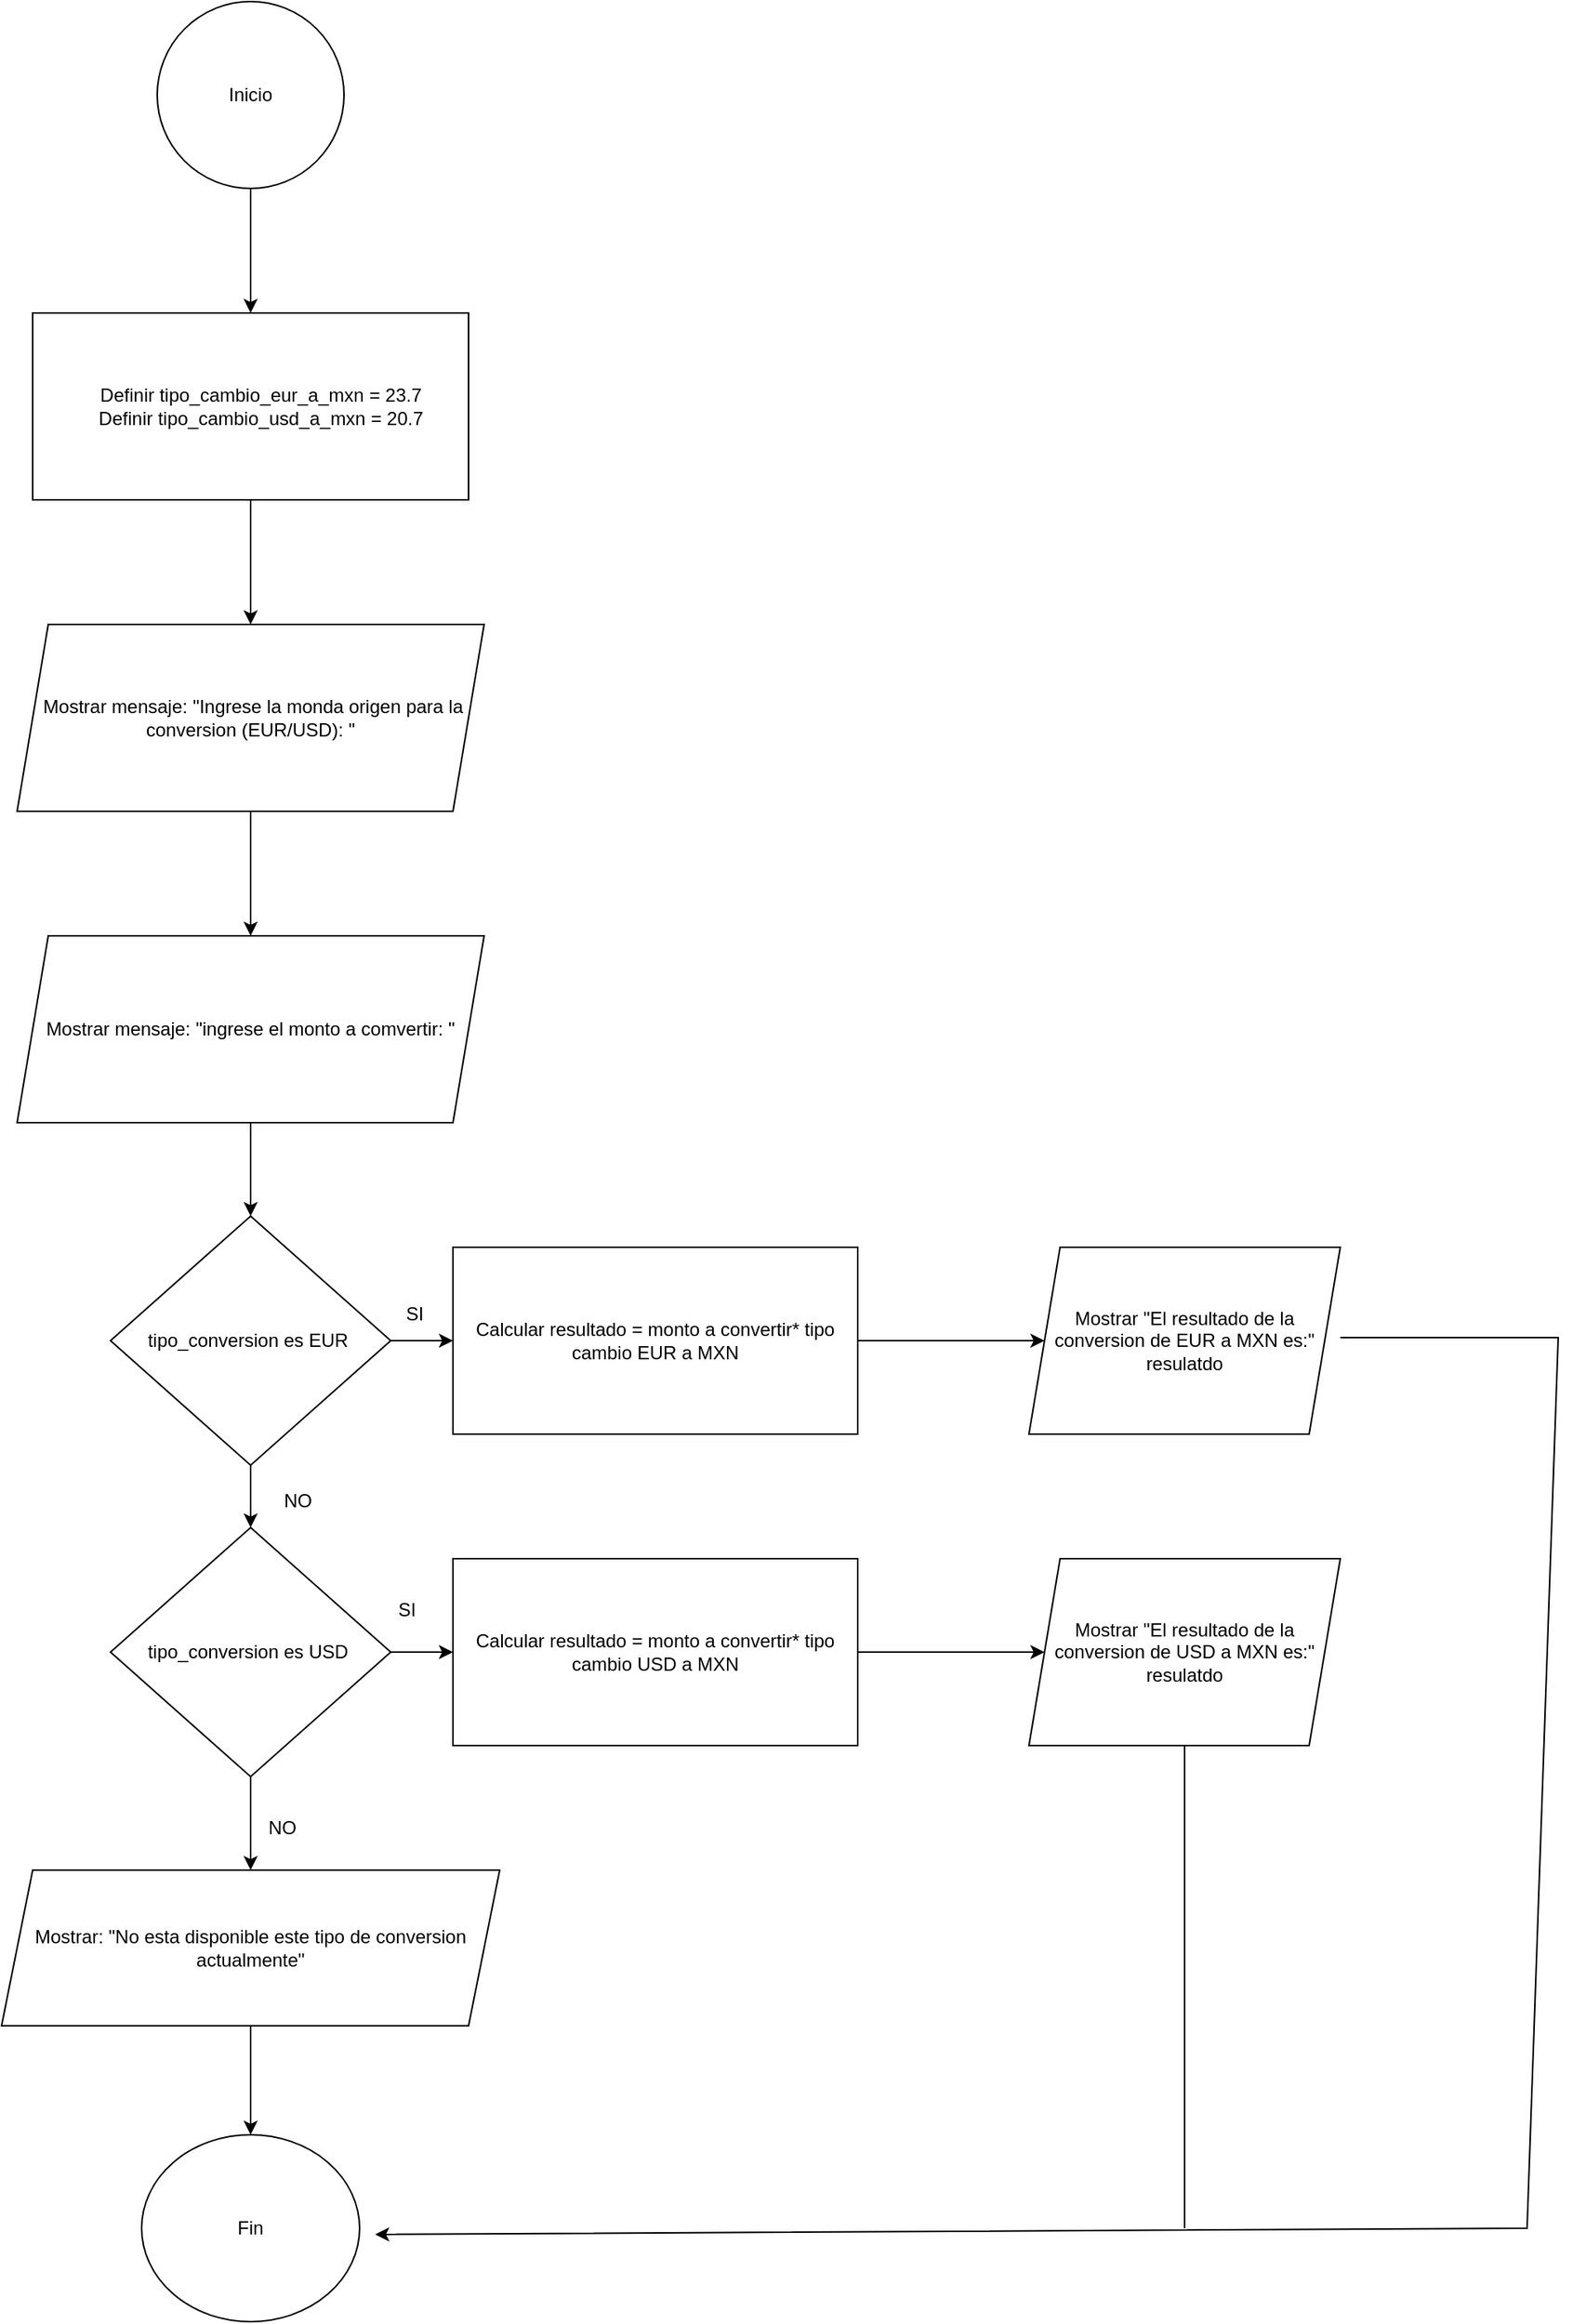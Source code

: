 <mxfile version="25.0.3">
  <diagram name="Page-1" id="c2Be-DUU_uUGDb-m0DUB">
    <mxGraphModel dx="786" dy="511" grid="1" gridSize="10" guides="1" tooltips="1" connect="1" arrows="1" fold="1" page="1" pageScale="1" pageWidth="850" pageHeight="1100" math="0" shadow="0">
      <root>
        <mxCell id="0" />
        <mxCell id="1" parent="0" />
        <mxCell id="1GA_BE7uCBG8FZZ6d8qf-3" value="" style="edgeStyle=orthogonalEdgeStyle;rounded=0;orthogonalLoop=1;jettySize=auto;html=1;" edge="1" parent="1" source="1GA_BE7uCBG8FZZ6d8qf-1" target="1GA_BE7uCBG8FZZ6d8qf-2">
          <mxGeometry relative="1" as="geometry" />
        </mxCell>
        <mxCell id="1GA_BE7uCBG8FZZ6d8qf-1" value="Inicio" style="ellipse;whiteSpace=wrap;html=1;aspect=fixed;" vertex="1" parent="1">
          <mxGeometry x="280" width="120" height="120" as="geometry" />
        </mxCell>
        <mxCell id="1GA_BE7uCBG8FZZ6d8qf-5" value="" style="edgeStyle=orthogonalEdgeStyle;rounded=0;orthogonalLoop=1;jettySize=auto;html=1;" edge="1" parent="1" source="1GA_BE7uCBG8FZZ6d8qf-2" target="1GA_BE7uCBG8FZZ6d8qf-4">
          <mxGeometry relative="1" as="geometry" />
        </mxCell>
        <mxCell id="1GA_BE7uCBG8FZZ6d8qf-2" value="&lt;div&gt;&amp;nbsp; &amp;nbsp; Definir tipo_cambio_eur_a_mxn = 23.7&lt;/div&gt;&lt;div&gt;&amp;nbsp; &amp;nbsp; Definir tipo_cambio_usd_a_mxn = 20.7&lt;/div&gt;" style="whiteSpace=wrap;html=1;" vertex="1" parent="1">
          <mxGeometry x="200" y="200" width="280" height="120" as="geometry" />
        </mxCell>
        <mxCell id="1GA_BE7uCBG8FZZ6d8qf-9" value="" style="edgeStyle=orthogonalEdgeStyle;rounded=0;orthogonalLoop=1;jettySize=auto;html=1;" edge="1" parent="1" source="1GA_BE7uCBG8FZZ6d8qf-4" target="1GA_BE7uCBG8FZZ6d8qf-8">
          <mxGeometry relative="1" as="geometry" />
        </mxCell>
        <mxCell id="1GA_BE7uCBG8FZZ6d8qf-4" value="&amp;nbsp;Mostrar mensaje: &quot;Ingrese la monda origen para la conversion (EUR/USD): &quot;" style="shape=parallelogram;perimeter=parallelogramPerimeter;whiteSpace=wrap;html=1;fixedSize=1;" vertex="1" parent="1">
          <mxGeometry x="190" y="400" width="300" height="120" as="geometry" />
        </mxCell>
        <mxCell id="1GA_BE7uCBG8FZZ6d8qf-11" value="" style="edgeStyle=orthogonalEdgeStyle;rounded=0;orthogonalLoop=1;jettySize=auto;html=1;" edge="1" parent="1" source="1GA_BE7uCBG8FZZ6d8qf-8" target="1GA_BE7uCBG8FZZ6d8qf-10">
          <mxGeometry relative="1" as="geometry" />
        </mxCell>
        <mxCell id="1GA_BE7uCBG8FZZ6d8qf-8" value="Mostrar mensaje: &quot;ingrese el monto a comvertir: &quot;" style="shape=parallelogram;perimeter=parallelogramPerimeter;whiteSpace=wrap;html=1;fixedSize=1;" vertex="1" parent="1">
          <mxGeometry x="190" y="600" width="300" height="120" as="geometry" />
        </mxCell>
        <mxCell id="1GA_BE7uCBG8FZZ6d8qf-13" value="" style="edgeStyle=orthogonalEdgeStyle;rounded=0;orthogonalLoop=1;jettySize=auto;html=1;" edge="1" parent="1" source="1GA_BE7uCBG8FZZ6d8qf-10" target="1GA_BE7uCBG8FZZ6d8qf-12">
          <mxGeometry relative="1" as="geometry" />
        </mxCell>
        <mxCell id="1GA_BE7uCBG8FZZ6d8qf-22" value="" style="edgeStyle=orthogonalEdgeStyle;rounded=0;orthogonalLoop=1;jettySize=auto;html=1;" edge="1" parent="1" source="1GA_BE7uCBG8FZZ6d8qf-10" target="1GA_BE7uCBG8FZZ6d8qf-17">
          <mxGeometry relative="1" as="geometry" />
        </mxCell>
        <mxCell id="1GA_BE7uCBG8FZZ6d8qf-10" value="tipo_conversion es EUR&amp;nbsp;" style="rhombus;whiteSpace=wrap;html=1;" vertex="1" parent="1">
          <mxGeometry x="250" y="780" width="180" height="160" as="geometry" />
        </mxCell>
        <mxCell id="1GA_BE7uCBG8FZZ6d8qf-15" value="" style="edgeStyle=orthogonalEdgeStyle;rounded=0;orthogonalLoop=1;jettySize=auto;html=1;" edge="1" parent="1" source="1GA_BE7uCBG8FZZ6d8qf-12" target="1GA_BE7uCBG8FZZ6d8qf-14">
          <mxGeometry relative="1" as="geometry" />
        </mxCell>
        <mxCell id="1GA_BE7uCBG8FZZ6d8qf-12" value="Calcular resultado = monto a convertir* tipo cambio EUR a MXN" style="whiteSpace=wrap;html=1;" vertex="1" parent="1">
          <mxGeometry x="470" y="800" width="260" height="120" as="geometry" />
        </mxCell>
        <mxCell id="1GA_BE7uCBG8FZZ6d8qf-14" value="Mostrar &quot;El resultado de la conversion de EUR a MXN es:&quot; resulatdo" style="shape=parallelogram;perimeter=parallelogramPerimeter;whiteSpace=wrap;html=1;fixedSize=1;" vertex="1" parent="1">
          <mxGeometry x="840" y="800" width="200" height="120" as="geometry" />
        </mxCell>
        <mxCell id="1GA_BE7uCBG8FZZ6d8qf-16" value="SI" style="text;html=1;align=center;verticalAlign=middle;resizable=0;points=[];autosize=1;strokeColor=none;fillColor=none;" vertex="1" parent="1">
          <mxGeometry x="430" y="828" width="30" height="30" as="geometry" />
        </mxCell>
        <mxCell id="1GA_BE7uCBG8FZZ6d8qf-21" value="" style="edgeStyle=orthogonalEdgeStyle;rounded=0;orthogonalLoop=1;jettySize=auto;html=1;" edge="1" parent="1" source="1GA_BE7uCBG8FZZ6d8qf-17" target="1GA_BE7uCBG8FZZ6d8qf-18">
          <mxGeometry relative="1" as="geometry" />
        </mxCell>
        <mxCell id="1GA_BE7uCBG8FZZ6d8qf-17" value="tipo_conversion es USD&amp;nbsp;" style="rhombus;whiteSpace=wrap;html=1;" vertex="1" parent="1">
          <mxGeometry x="250" y="980" width="180" height="160" as="geometry" />
        </mxCell>
        <mxCell id="1GA_BE7uCBG8FZZ6d8qf-25" value="" style="edgeStyle=orthogonalEdgeStyle;rounded=0;orthogonalLoop=1;jettySize=auto;html=1;" edge="1" parent="1" source="1GA_BE7uCBG8FZZ6d8qf-18" target="1GA_BE7uCBG8FZZ6d8qf-19">
          <mxGeometry relative="1" as="geometry" />
        </mxCell>
        <mxCell id="1GA_BE7uCBG8FZZ6d8qf-18" value="Calcular resultado = monto a convertir* tipo cambio USD a MXN" style="whiteSpace=wrap;html=1;" vertex="1" parent="1">
          <mxGeometry x="470" y="1000" width="260" height="120" as="geometry" />
        </mxCell>
        <mxCell id="1GA_BE7uCBG8FZZ6d8qf-19" value="Mostrar &quot;El resultado de la conversion de USD a MXN es:&quot; resulatdo" style="shape=parallelogram;perimeter=parallelogramPerimeter;whiteSpace=wrap;html=1;fixedSize=1;" vertex="1" parent="1">
          <mxGeometry x="840" y="1000" width="200" height="120" as="geometry" />
        </mxCell>
        <mxCell id="1GA_BE7uCBG8FZZ6d8qf-23" value="NO" style="text;html=1;align=center;verticalAlign=middle;resizable=0;points=[];autosize=1;strokeColor=none;fillColor=none;" vertex="1" parent="1">
          <mxGeometry x="350" y="948" width="40" height="30" as="geometry" />
        </mxCell>
        <mxCell id="1GA_BE7uCBG8FZZ6d8qf-24" value="SI" style="text;html=1;align=center;verticalAlign=middle;resizable=0;points=[];autosize=1;strokeColor=none;fillColor=none;" vertex="1" parent="1">
          <mxGeometry x="425" y="1018" width="30" height="30" as="geometry" />
        </mxCell>
        <mxCell id="1GA_BE7uCBG8FZZ6d8qf-30" value="" style="edgeStyle=orthogonalEdgeStyle;rounded=0;orthogonalLoop=1;jettySize=auto;html=1;" edge="1" parent="1" source="1GA_BE7uCBG8FZZ6d8qf-17" target="1GA_BE7uCBG8FZZ6d8qf-29">
          <mxGeometry relative="1" as="geometry">
            <mxPoint x="340" y="1140" as="sourcePoint" />
            <mxPoint x="340" y="1260" as="targetPoint" />
          </mxGeometry>
        </mxCell>
        <mxCell id="1GA_BE7uCBG8FZZ6d8qf-33" value="" style="edgeStyle=orthogonalEdgeStyle;rounded=0;orthogonalLoop=1;jettySize=auto;html=1;" edge="1" parent="1" source="1GA_BE7uCBG8FZZ6d8qf-29" target="1GA_BE7uCBG8FZZ6d8qf-32">
          <mxGeometry relative="1" as="geometry" />
        </mxCell>
        <mxCell id="1GA_BE7uCBG8FZZ6d8qf-29" value="Mostrar: &quot;No esta disponible este tipo de conversion actualmente&quot;" style="shape=parallelogram;perimeter=parallelogramPerimeter;whiteSpace=wrap;html=1;fixedSize=1;" vertex="1" parent="1">
          <mxGeometry x="180" y="1200" width="320" height="100" as="geometry" />
        </mxCell>
        <mxCell id="1GA_BE7uCBG8FZZ6d8qf-31" value="NO" style="text;html=1;align=center;verticalAlign=middle;resizable=0;points=[];autosize=1;strokeColor=none;fillColor=none;" vertex="1" parent="1">
          <mxGeometry x="340" y="1158" width="40" height="30" as="geometry" />
        </mxCell>
        <mxCell id="1GA_BE7uCBG8FZZ6d8qf-32" value="Fin" style="ellipse;whiteSpace=wrap;html=1;" vertex="1" parent="1">
          <mxGeometry x="270" y="1370" width="140" height="120" as="geometry" />
        </mxCell>
        <mxCell id="1GA_BE7uCBG8FZZ6d8qf-36" value="" style="endArrow=classic;html=1;rounded=0;" edge="1" parent="1">
          <mxGeometry width="50" height="50" relative="1" as="geometry">
            <mxPoint x="1040" y="858" as="sourcePoint" />
            <mxPoint x="420" y="1434" as="targetPoint" />
            <Array as="points">
              <mxPoint x="1180" y="858" />
              <mxPoint x="1160" y="1430" />
            </Array>
          </mxGeometry>
        </mxCell>
        <mxCell id="1GA_BE7uCBG8FZZ6d8qf-39" value="" style="endArrow=none;html=1;rounded=0;" edge="1" parent="1">
          <mxGeometry width="50" height="50" relative="1" as="geometry">
            <mxPoint x="940" y="1430" as="sourcePoint" />
            <mxPoint x="940" y="1120" as="targetPoint" />
          </mxGeometry>
        </mxCell>
      </root>
    </mxGraphModel>
  </diagram>
</mxfile>
